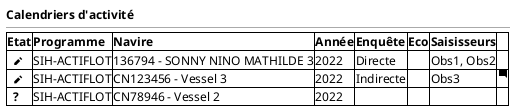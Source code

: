 @startsalt
{
  <b>Calendriers d'activité
  --
	{#

     <b>Etat | <b>Programme | <b>Navire   | <b>Année | <b>Enquête | <b>Eco |<b>Saisisseurs | .
     <b>  <&pencil> | SIH-ACTIFLOT | 136794 - SONNY NINO MATHILDE 3 | 2022 | Directe | . | Obs1, Obs2 | .
     <b>  <&pencil> | SIH-ACTIFLOT | CN123456 - Vessel 3 | 2022 | Indirecte | . | Obs3 | <&comment-square>
     <b>  ? | SIH-ACTIFLOT | CN78946 - Vessel 2 | 2022 | . | . | .
    }

}
@endsalt